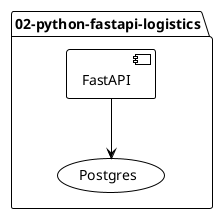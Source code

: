 @startuml
!theme plain
package "02-python-fastapi-logistics" {
  [FastAPI] --> (Postgres)
}
@enduml

